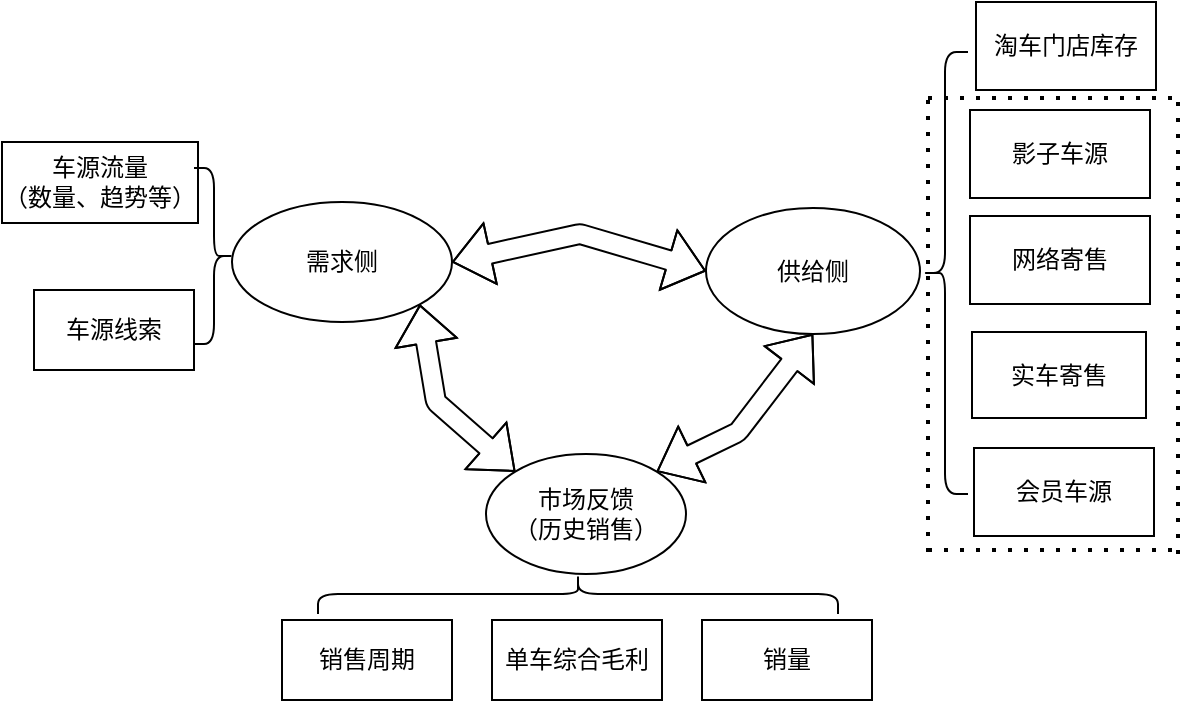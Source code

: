 <mxfile version="14.0.1" type="github">
  <diagram id="h2JnVIzkqxwsIQfDxEsc" name="Page-1">
    <mxGraphModel dx="1046" dy="490" grid="0" gridSize="10" guides="0" tooltips="1" connect="1" arrows="1" fold="1" page="1" pageScale="2" pageWidth="827" pageHeight="1169" math="0" shadow="0">
      <root>
        <mxCell id="0" />
        <mxCell id="1" parent="0" />
        <mxCell id="4rzljkEA9-k4ee4jPkZl-1" value="需求侧" style="ellipse;whiteSpace=wrap;html=1;" parent="1" vertex="1">
          <mxGeometry x="324" y="259" width="110" height="60" as="geometry" />
        </mxCell>
        <mxCell id="4rzljkEA9-k4ee4jPkZl-2" value="市场反馈&lt;br&gt;（历史销售）" style="ellipse;whiteSpace=wrap;html=1;" parent="1" vertex="1">
          <mxGeometry x="451" y="385" width="100" height="60" as="geometry" />
        </mxCell>
        <mxCell id="4rzljkEA9-k4ee4jPkZl-3" value="车源线索" style="rounded=0;whiteSpace=wrap;html=1;" parent="1" vertex="1">
          <mxGeometry x="225" y="303" width="80" height="40" as="geometry" />
        </mxCell>
        <mxCell id="4rzljkEA9-k4ee4jPkZl-4" value="车源流量&lt;br&gt;（数量、趋势等）" style="rounded=0;whiteSpace=wrap;html=1;" parent="1" vertex="1">
          <mxGeometry x="209" y="229" width="98" height="40.5" as="geometry" />
        </mxCell>
        <mxCell id="4rzljkEA9-k4ee4jPkZl-9" value="销量" style="rounded=0;whiteSpace=wrap;html=1;" parent="1" vertex="1">
          <mxGeometry x="559" y="468" width="85" height="40" as="geometry" />
        </mxCell>
        <mxCell id="4rzljkEA9-k4ee4jPkZl-10" value="单车综合毛利" style="rounded=0;whiteSpace=wrap;html=1;" parent="1" vertex="1">
          <mxGeometry x="454" y="468" width="85" height="40" as="geometry" />
        </mxCell>
        <mxCell id="4rzljkEA9-k4ee4jPkZl-11" value="销售周期" style="rounded=0;whiteSpace=wrap;html=1;" parent="1" vertex="1">
          <mxGeometry x="349" y="468" width="85" height="40" as="geometry" />
        </mxCell>
        <mxCell id="DKgyzTSYNXg1ywMiP4eZ-1" value="供给侧" style="ellipse;whiteSpace=wrap;html=1;" parent="1" vertex="1">
          <mxGeometry x="561" y="262" width="107" height="63" as="geometry" />
        </mxCell>
        <mxCell id="DKgyzTSYNXg1ywMiP4eZ-2" value="淘车门店库存" style="rounded=0;whiteSpace=wrap;html=1;" parent="1" vertex="1">
          <mxGeometry x="696" y="159" width="90" height="44" as="geometry" />
        </mxCell>
        <mxCell id="DKgyzTSYNXg1ywMiP4eZ-3" value="会员车源" style="rounded=0;whiteSpace=wrap;html=1;" parent="1" vertex="1">
          <mxGeometry x="695" y="382" width="90" height="44" as="geometry" />
        </mxCell>
        <mxCell id="DKgyzTSYNXg1ywMiP4eZ-4" value="影子车源" style="rounded=0;whiteSpace=wrap;html=1;" parent="1" vertex="1">
          <mxGeometry x="693" y="213" width="90" height="44" as="geometry" />
        </mxCell>
        <mxCell id="DKgyzTSYNXg1ywMiP4eZ-8" value="网络寄售" style="rounded=0;whiteSpace=wrap;html=1;" parent="1" vertex="1">
          <mxGeometry x="693" y="266" width="90" height="44" as="geometry" />
        </mxCell>
        <mxCell id="DKgyzTSYNXg1ywMiP4eZ-18" value="实车寄售" style="rounded=0;whiteSpace=wrap;html=1;" parent="1" vertex="1">
          <mxGeometry x="694" y="324" width="87" height="43" as="geometry" />
        </mxCell>
        <mxCell id="DKgyzTSYNXg1ywMiP4eZ-25" value="" style="shape=flexArrow;endArrow=classic;startArrow=classic;html=1;entryX=0;entryY=0.5;entryDx=0;entryDy=0;exitX=1;exitY=0.5;exitDx=0;exitDy=0;" parent="1" source="4rzljkEA9-k4ee4jPkZl-1" target="DKgyzTSYNXg1ywMiP4eZ-1" edge="1">
          <mxGeometry width="50" height="50" relative="1" as="geometry">
            <mxPoint x="399" y="286" as="sourcePoint" />
            <mxPoint x="476.5" y="242" as="targetPoint" />
            <Array as="points">
              <mxPoint x="498" y="275" />
            </Array>
          </mxGeometry>
        </mxCell>
        <mxCell id="DKgyzTSYNXg1ywMiP4eZ-28" value="" style="shape=flexArrow;endArrow=classic;startArrow=classic;html=1;entryX=0;entryY=0;entryDx=0;entryDy=0;exitX=1;exitY=1;exitDx=0;exitDy=0;" parent="1" source="4rzljkEA9-k4ee4jPkZl-1" target="4rzljkEA9-k4ee4jPkZl-2" edge="1">
          <mxGeometry width="50" height="50" relative="1" as="geometry">
            <mxPoint x="444" y="299" as="sourcePoint" />
            <mxPoint x="571" y="301" as="targetPoint" />
            <Array as="points">
              <mxPoint x="426" y="359" />
            </Array>
          </mxGeometry>
        </mxCell>
        <mxCell id="DKgyzTSYNXg1ywMiP4eZ-29" value="" style="shape=flexArrow;endArrow=classic;startArrow=classic;html=1;entryX=0.5;entryY=1;entryDx=0;entryDy=0;exitX=1;exitY=0;exitDx=0;exitDy=0;" parent="1" source="4rzljkEA9-k4ee4jPkZl-2" target="DKgyzTSYNXg1ywMiP4eZ-1" edge="1">
          <mxGeometry width="50" height="50" relative="1" as="geometry">
            <mxPoint x="454" y="309" as="sourcePoint" />
            <mxPoint x="581" y="311" as="targetPoint" />
            <Array as="points">
              <mxPoint x="577" y="374" />
            </Array>
          </mxGeometry>
        </mxCell>
        <mxCell id="DKgyzTSYNXg1ywMiP4eZ-30" value="" style="shape=curlyBracket;whiteSpace=wrap;html=1;rounded=1;rotation=90;" parent="1" vertex="1">
          <mxGeometry x="487" y="325" width="20" height="260" as="geometry" />
        </mxCell>
        <mxCell id="DKgyzTSYNXg1ywMiP4eZ-31" value="" style="shape=curlyBracket;whiteSpace=wrap;html=1;rounded=1;" parent="1" vertex="1">
          <mxGeometry x="669" y="184" width="23" height="221" as="geometry" />
        </mxCell>
        <mxCell id="DKgyzTSYNXg1ywMiP4eZ-32" value="" style="shape=curlyBracket;whiteSpace=wrap;html=1;rounded=1;rotation=-180;" parent="1" vertex="1">
          <mxGeometry x="305" y="242" width="20" height="88" as="geometry" />
        </mxCell>
        <mxCell id="qvE1DPQwKhjnJPEe9cQu-2" value="" style="endArrow=none;dashed=1;html=1;dashPattern=1 3;strokeWidth=2;" edge="1" parent="1">
          <mxGeometry width="50" height="50" relative="1" as="geometry">
            <mxPoint x="672" y="434" as="sourcePoint" />
            <mxPoint x="672" y="205" as="targetPoint" />
          </mxGeometry>
        </mxCell>
        <mxCell id="qvE1DPQwKhjnJPEe9cQu-3" value="" style="endArrow=none;dashed=1;html=1;dashPattern=1 3;strokeWidth=2;" edge="1" parent="1">
          <mxGeometry width="50" height="50" relative="1" as="geometry">
            <mxPoint x="672" y="433" as="sourcePoint" />
            <mxPoint x="797" y="433" as="targetPoint" />
          </mxGeometry>
        </mxCell>
        <mxCell id="qvE1DPQwKhjnJPEe9cQu-4" value="" style="endArrow=none;dashed=1;html=1;dashPattern=1 3;strokeWidth=2;" edge="1" parent="1">
          <mxGeometry width="50" height="50" relative="1" as="geometry">
            <mxPoint x="797" y="435" as="sourcePoint" />
            <mxPoint x="797" y="206" as="targetPoint" />
          </mxGeometry>
        </mxCell>
        <mxCell id="qvE1DPQwKhjnJPEe9cQu-6" value="" style="endArrow=none;dashed=1;html=1;dashPattern=1 3;strokeWidth=2;" edge="1" parent="1">
          <mxGeometry width="50" height="50" relative="1" as="geometry">
            <mxPoint x="672" y="207" as="sourcePoint" />
            <mxPoint x="797" y="207" as="targetPoint" />
          </mxGeometry>
        </mxCell>
      </root>
    </mxGraphModel>
  </diagram>
</mxfile>
